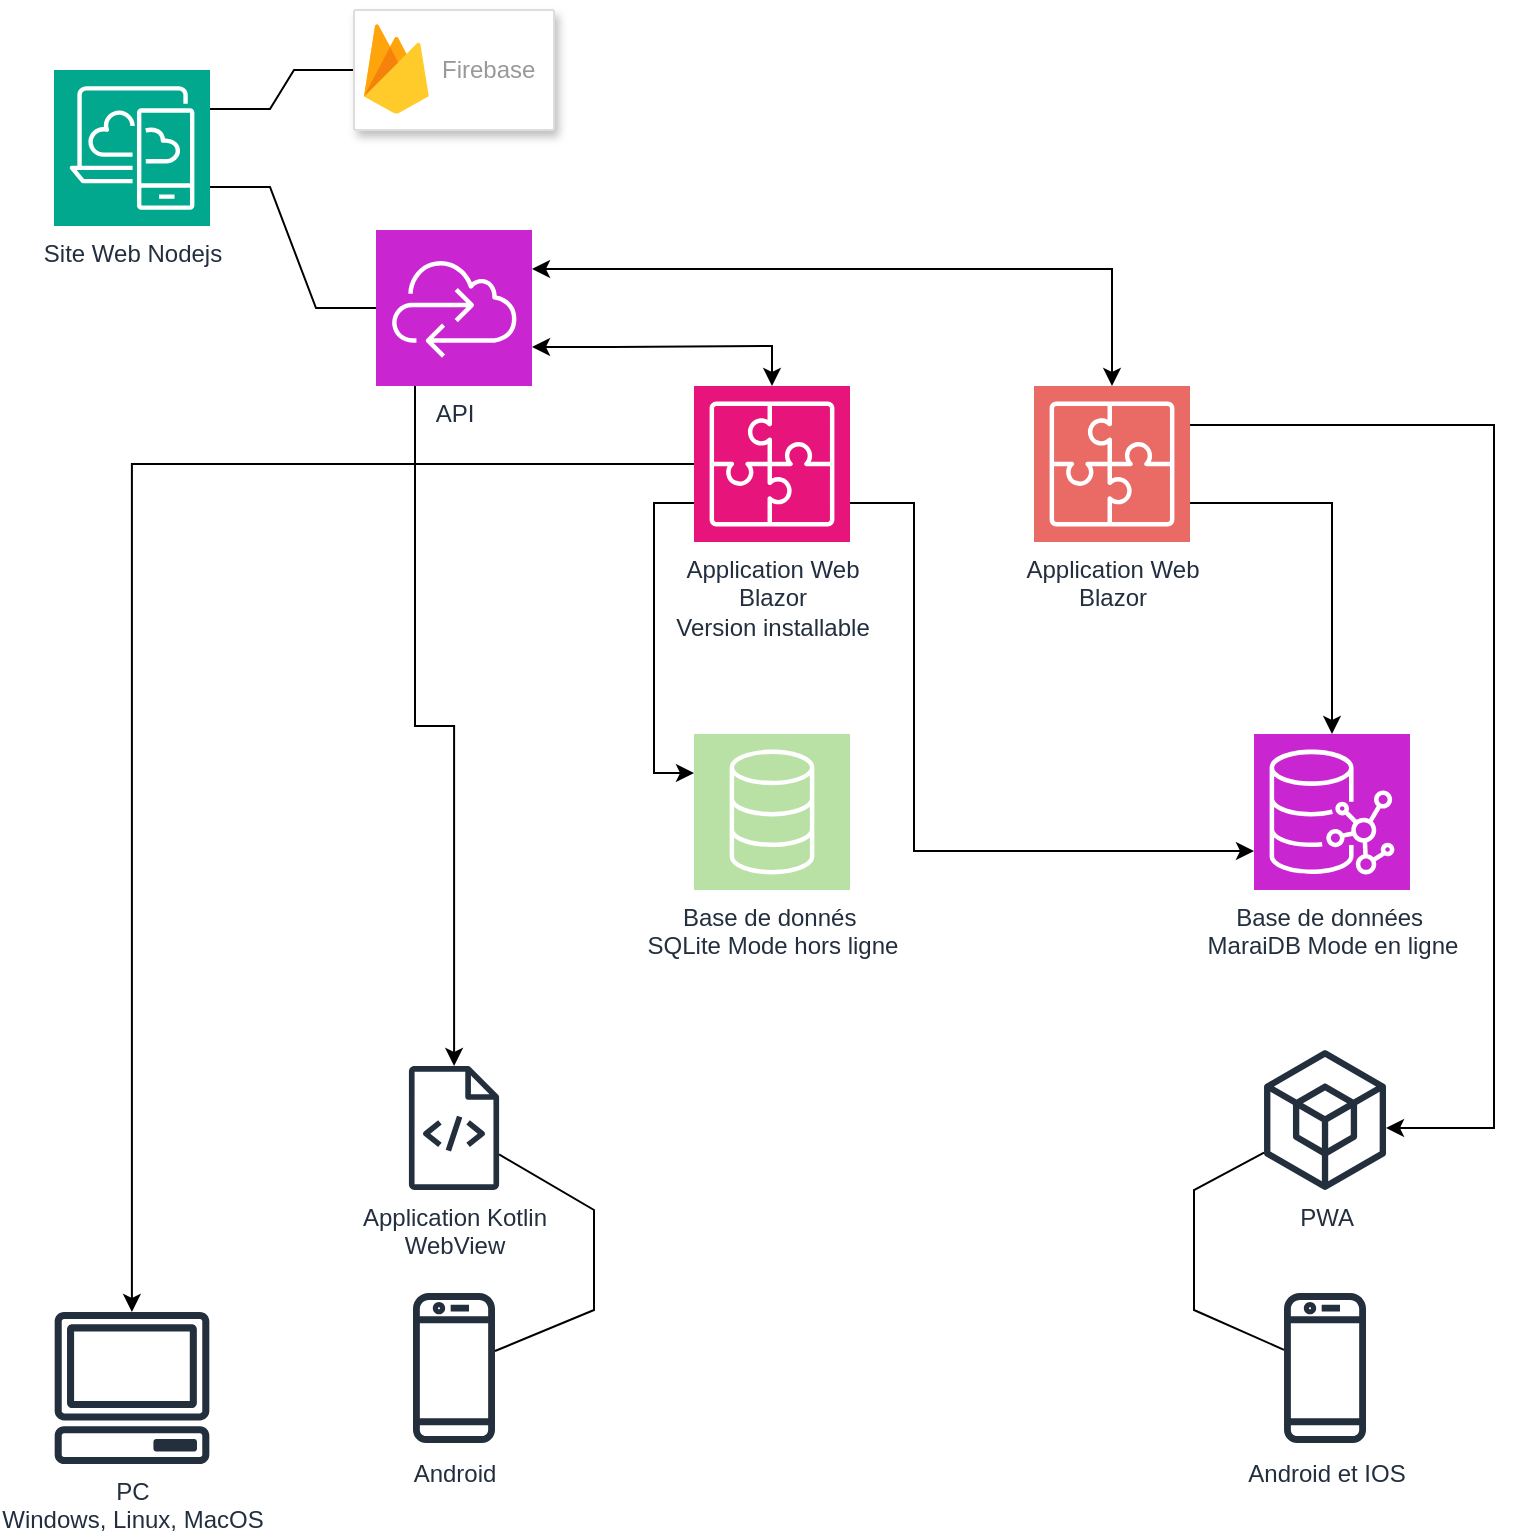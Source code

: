 <mxfile version="24.7.14">
  <diagram name="Page-1" id="1VwgqNChuWMemx6qFAxK">
    <mxGraphModel dx="1434" dy="774" grid="1" gridSize="10" guides="1" tooltips="1" connect="1" arrows="1" fold="1" page="1" pageScale="1" pageWidth="827" pageHeight="1169" math="0" shadow="0">
      <root>
        <mxCell id="0" />
        <mxCell id="1" parent="0" />
        <mxCell id="gbquePx31MklGb_rPzh0-11" style="rounded=0;orthogonalLoop=1;jettySize=auto;html=1;exitX=1;exitY=0.25;exitDx=0;exitDy=0;exitPerimeter=0;entryX=0;entryY=0.5;entryDx=0;entryDy=0;edgeStyle=entityRelationEdgeStyle;startArrow=none;startFill=0;endArrow=none;endFill=0;" edge="1" parent="1" source="gbquePx31MklGb_rPzh0-1" target="gbquePx31MklGb_rPzh0-8">
          <mxGeometry relative="1" as="geometry" />
        </mxCell>
        <mxCell id="gbquePx31MklGb_rPzh0-1" value="Site Web Nodejs" style="sketch=0;points=[[0,0,0],[0.25,0,0],[0.5,0,0],[0.75,0,0],[1,0,0],[0,1,0],[0.25,1,0],[0.5,1,0],[0.75,1,0],[1,1,0],[0,0.25,0],[0,0.5,0],[0,0.75,0],[1,0.25,0],[1,0.5,0],[1,0.75,0]];outlineConnect=0;fontColor=#232F3E;fillColor=#01A88D;strokeColor=#ffffff;dashed=0;verticalLabelPosition=bottom;verticalAlign=top;align=center;html=1;fontSize=12;fontStyle=0;aspect=fixed;shape=mxgraph.aws4.resourceIcon;resIcon=mxgraph.aws4.desktop_and_app_streaming;" vertex="1" parent="1">
          <mxGeometry x="40" y="80" width="78" height="78" as="geometry" />
        </mxCell>
        <mxCell id="gbquePx31MklGb_rPzh0-37" style="rounded=0;orthogonalLoop=1;jettySize=auto;html=1;exitX=0.25;exitY=1;exitDx=0;exitDy=0;exitPerimeter=0;edgeStyle=orthogonalEdgeStyle;" edge="1" parent="1" source="gbquePx31MklGb_rPzh0-7" target="gbquePx31MklGb_rPzh0-31">
          <mxGeometry relative="1" as="geometry" />
        </mxCell>
        <mxCell id="gbquePx31MklGb_rPzh0-7" value="&lt;div&gt;API&lt;/div&gt;&lt;div&gt;&lt;br&gt;&lt;/div&gt;" style="sketch=0;points=[[0,0,0],[0.25,0,0],[0.5,0,0],[0.75,0,0],[1,0,0],[0,1,0],[0.25,1,0],[0.5,1,0],[0.75,1,0],[1,1,0],[0,0.25,0],[0,0.5,0],[0,0.75,0],[1,0.25,0],[1,0.5,0],[1,0.75,0]];outlineConnect=0;fontColor=#232F3E;fillColor=#C925D1;strokeColor=#ffffff;dashed=0;verticalLabelPosition=bottom;verticalAlign=top;align=center;html=1;fontSize=12;fontStyle=0;aspect=fixed;shape=mxgraph.aws4.resourceIcon;resIcon=mxgraph.aws4.cloud_control_api;" vertex="1" parent="1">
          <mxGeometry x="201" y="160" width="78" height="78" as="geometry" />
        </mxCell>
        <mxCell id="gbquePx31MklGb_rPzh0-8" value="" style="strokeColor=#dddddd;shadow=1;strokeWidth=1;rounded=1;absoluteArcSize=1;arcSize=2;" vertex="1" parent="1">
          <mxGeometry x="190" y="50" width="100" height="60" as="geometry" />
        </mxCell>
        <mxCell id="gbquePx31MklGb_rPzh0-9" value="Firebase" style="sketch=0;dashed=0;connectable=0;html=1;fillColor=#5184F3;strokeColor=none;shape=mxgraph.gcp2.firebase;part=1;labelPosition=right;verticalLabelPosition=middle;align=left;verticalAlign=middle;spacingLeft=5;fontColor=#999999;fontSize=12;" vertex="1" parent="gbquePx31MklGb_rPzh0-8">
          <mxGeometry width="32.4" height="45" relative="1" as="geometry">
            <mxPoint x="5" y="7" as="offset" />
          </mxGeometry>
        </mxCell>
        <mxCell id="gbquePx31MklGb_rPzh0-10" style="edgeStyle=entityRelationEdgeStyle;rounded=0;orthogonalLoop=1;jettySize=auto;html=1;exitX=1;exitY=0.75;exitDx=0;exitDy=0;exitPerimeter=0;entryX=0;entryY=0.5;entryDx=0;entryDy=0;entryPerimeter=0;endArrow=none;endFill=0;" edge="1" parent="1" source="gbquePx31MklGb_rPzh0-1" target="gbquePx31MklGb_rPzh0-7">
          <mxGeometry relative="1" as="geometry" />
        </mxCell>
        <mxCell id="gbquePx31MklGb_rPzh0-38" style="edgeStyle=orthogonalEdgeStyle;rounded=0;orthogonalLoop=1;jettySize=auto;html=1;exitX=0;exitY=0.5;exitDx=0;exitDy=0;exitPerimeter=0;" edge="1" parent="1" source="gbquePx31MklGb_rPzh0-18" target="gbquePx31MklGb_rPzh0-34">
          <mxGeometry relative="1" as="geometry" />
        </mxCell>
        <mxCell id="gbquePx31MklGb_rPzh0-18" value="&lt;div&gt;Application Web&lt;/div&gt;&lt;div&gt;Blazor&lt;br&gt;&lt;/div&gt;&lt;div&gt;Version installable&lt;br&gt; &lt;/div&gt;" style="sketch=0;points=[[0,0,0],[0.25,0,0],[0.5,0,0],[0.75,0,0],[1,0,0],[0,1,0],[0.25,1,0],[0.5,1,0],[0.75,1,0],[1,1,0],[0,0.25,0],[0,0.5,0],[0,0.75,0],[1,0.25,0],[1,0.5,0],[1,0.75,0]];outlineConnect=0;fontColor=#232F3E;fillColor=#E7157B;strokeColor=#ffffff;dashed=0;verticalLabelPosition=bottom;verticalAlign=top;align=center;html=1;fontSize=12;fontStyle=0;aspect=fixed;shape=mxgraph.aws4.resourceIcon;resIcon=mxgraph.aws4.application_integration;" vertex="1" parent="1">
          <mxGeometry x="360" y="238" width="78" height="78" as="geometry" />
        </mxCell>
        <mxCell id="gbquePx31MklGb_rPzh0-35" style="edgeStyle=orthogonalEdgeStyle;rounded=0;orthogonalLoop=1;jettySize=auto;html=1;exitX=1;exitY=0.25;exitDx=0;exitDy=0;exitPerimeter=0;" edge="1" parent="1" source="gbquePx31MklGb_rPzh0-19" target="gbquePx31MklGb_rPzh0-29">
          <mxGeometry relative="1" as="geometry">
            <Array as="points">
              <mxPoint x="760" y="258" />
              <mxPoint x="760" y="609" />
            </Array>
          </mxGeometry>
        </mxCell>
        <mxCell id="gbquePx31MklGb_rPzh0-19" value="&lt;div&gt;Application Web&lt;/div&gt;&lt;div&gt;Blazor&lt;br&gt;&lt;/div&gt;" style="sketch=0;points=[[0,0,0],[0.25,0,0],[0.5,0,0],[0.75,0,0],[1,0,0],[0,1,0],[0.25,1,0],[0.5,1,0],[0.75,1,0],[1,1,0],[0,0.25,0],[0,0.5,0],[0,0.75,0],[1,0.25,0],[1,0.5,0],[1,0.75,0]];outlineConnect=0;fontColor=#232F3E;fillColor=#EA6B66;strokeColor=#ffffff;dashed=0;verticalLabelPosition=bottom;verticalAlign=top;align=center;html=1;fontSize=12;fontStyle=0;aspect=fixed;shape=mxgraph.aws4.resourceIcon;resIcon=mxgraph.aws4.application_integration;" vertex="1" parent="1">
          <mxGeometry x="530" y="238" width="78" height="78" as="geometry" />
        </mxCell>
        <mxCell id="gbquePx31MklGb_rPzh0-20" style="edgeStyle=orthogonalEdgeStyle;rounded=0;orthogonalLoop=1;jettySize=auto;html=1;exitX=1;exitY=0.75;exitDx=0;exitDy=0;exitPerimeter=0;entryX=0.5;entryY=0;entryDx=0;entryDy=0;entryPerimeter=0;endArrow=classic;endFill=1;startArrow=classic;startFill=1;" edge="1" parent="1" source="gbquePx31MklGb_rPzh0-7" target="gbquePx31MklGb_rPzh0-18">
          <mxGeometry relative="1" as="geometry" />
        </mxCell>
        <mxCell id="gbquePx31MklGb_rPzh0-21" style="edgeStyle=orthogonalEdgeStyle;rounded=0;orthogonalLoop=1;jettySize=auto;html=1;exitX=1;exitY=0.25;exitDx=0;exitDy=0;exitPerimeter=0;entryX=0.5;entryY=0;entryDx=0;entryDy=0;entryPerimeter=0;startArrow=classic;startFill=1;" edge="1" parent="1" source="gbquePx31MklGb_rPzh0-7" target="gbquePx31MklGb_rPzh0-19">
          <mxGeometry relative="1" as="geometry" />
        </mxCell>
        <mxCell id="gbquePx31MklGb_rPzh0-22" value="&lt;div&gt;Base de données&amp;nbsp;&lt;/div&gt;&lt;div&gt;MaraiDB Mode en ligne&lt;br&gt;&lt;/div&gt;&lt;div&gt;&lt;br&gt;&lt;/div&gt;" style="sketch=0;points=[[0,0,0],[0.25,0,0],[0.5,0,0],[0.75,0,0],[1,0,0],[0,1,0],[0.25,1,0],[0.5,1,0],[0.75,1,0],[1,1,0],[0,0.25,0],[0,0.5,0],[0,0.75,0],[1,0.25,0],[1,0.5,0],[1,0.75,0]];outlineConnect=0;fontColor=#232F3E;fillColor=#C925D1;strokeColor=#ffffff;dashed=0;verticalLabelPosition=bottom;verticalAlign=top;align=center;html=1;fontSize=12;fontStyle=0;aspect=fixed;shape=mxgraph.aws4.resourceIcon;resIcon=mxgraph.aws4.neptune;" vertex="1" parent="1">
          <mxGeometry x="640" y="412" width="78" height="78" as="geometry" />
        </mxCell>
        <mxCell id="gbquePx31MklGb_rPzh0-23" value="&lt;div&gt;Base de donnés&amp;nbsp;&lt;/div&gt;&lt;div&gt;SQLite Mode hors ligne&lt;br&gt;&lt;/div&gt;&lt;div&gt;&lt;br&gt;&lt;/div&gt;" style="sketch=0;points=[[0,0,0],[0.25,0,0],[0.5,0,0],[0.75,0,0],[1,0,0],[0,1,0],[0.25,1,0],[0.5,1,0],[0.75,1,0],[1,1,0],[0,0.25,0],[0,0.5,0],[0,0.75,0],[1,0.25,0],[1,0.5,0],[1,0.75,0]];outlineConnect=0;fontColor=#232F3E;fillColor=#B9E0A5;strokeColor=#ffffff;dashed=0;verticalLabelPosition=bottom;verticalAlign=top;align=center;html=1;fontSize=12;fontStyle=0;aspect=fixed;shape=mxgraph.aws4.resourceIcon;resIcon=mxgraph.aws4.database;" vertex="1" parent="1">
          <mxGeometry x="360" y="412" width="78" height="78" as="geometry" />
        </mxCell>
        <mxCell id="gbquePx31MklGb_rPzh0-24" style="edgeStyle=orthogonalEdgeStyle;rounded=0;orthogonalLoop=1;jettySize=auto;html=1;exitX=0;exitY=0.75;exitDx=0;exitDy=0;exitPerimeter=0;entryX=0;entryY=0.25;entryDx=0;entryDy=0;entryPerimeter=0;" edge="1" parent="1" source="gbquePx31MklGb_rPzh0-18" target="gbquePx31MklGb_rPzh0-23">
          <mxGeometry relative="1" as="geometry" />
        </mxCell>
        <mxCell id="gbquePx31MklGb_rPzh0-25" style="edgeStyle=orthogonalEdgeStyle;rounded=0;orthogonalLoop=1;jettySize=auto;html=1;exitX=1;exitY=0.75;exitDx=0;exitDy=0;exitPerimeter=0;entryX=0;entryY=0.75;entryDx=0;entryDy=0;entryPerimeter=0;" edge="1" parent="1" source="gbquePx31MklGb_rPzh0-18" target="gbquePx31MklGb_rPzh0-22">
          <mxGeometry relative="1" as="geometry">
            <Array as="points">
              <mxPoint x="470" y="297" />
              <mxPoint x="470" y="471" />
            </Array>
          </mxGeometry>
        </mxCell>
        <mxCell id="gbquePx31MklGb_rPzh0-26" style="edgeStyle=orthogonalEdgeStyle;rounded=0;orthogonalLoop=1;jettySize=auto;html=1;exitX=1;exitY=0.75;exitDx=0;exitDy=0;exitPerimeter=0;entryX=0.5;entryY=0;entryDx=0;entryDy=0;entryPerimeter=0;" edge="1" parent="1" source="gbquePx31MklGb_rPzh0-19" target="gbquePx31MklGb_rPzh0-22">
          <mxGeometry relative="1" as="geometry" />
        </mxCell>
        <mxCell id="gbquePx31MklGb_rPzh0-28" value="Android et IOS" style="sketch=0;outlineConnect=0;fontColor=#232F3E;gradientColor=none;fillColor=#232F3D;strokeColor=none;dashed=0;verticalLabelPosition=bottom;verticalAlign=top;align=center;html=1;fontSize=12;fontStyle=0;aspect=fixed;pointerEvents=1;shape=mxgraph.aws4.mobile_client;" vertex="1" parent="1">
          <mxGeometry x="655.01" y="690" width="41" height="78" as="geometry" />
        </mxCell>
        <mxCell id="gbquePx31MklGb_rPzh0-29" value="PWA" style="sketch=0;outlineConnect=0;fontColor=#232F3E;gradientColor=none;fillColor=#232F3D;strokeColor=none;dashed=0;verticalLabelPosition=bottom;verticalAlign=top;align=center;html=1;fontSize=12;fontStyle=0;aspect=fixed;pointerEvents=1;shape=mxgraph.aws4.external_sdk;" vertex="1" parent="1">
          <mxGeometry x="645" y="570" width="61.03" height="70" as="geometry" />
        </mxCell>
        <mxCell id="gbquePx31MklGb_rPzh0-31" value="&lt;div&gt;Application Kotlin&lt;/div&gt;&lt;div&gt;WebView&lt;/div&gt;&lt;div&gt;&lt;br&gt;&lt;/div&gt;" style="sketch=0;outlineConnect=0;fontColor=#232F3E;gradientColor=none;fillColor=#232F3D;strokeColor=none;dashed=0;verticalLabelPosition=bottom;verticalAlign=top;align=center;html=1;fontSize=12;fontStyle=0;aspect=fixed;pointerEvents=1;shape=mxgraph.aws4.source_code;" vertex="1" parent="1">
          <mxGeometry x="217.35" y="578" width="45.31" height="62" as="geometry" />
        </mxCell>
        <mxCell id="gbquePx31MklGb_rPzh0-33" value="Android" style="sketch=0;outlineConnect=0;fontColor=#232F3E;gradientColor=none;fillColor=#232F3D;strokeColor=none;dashed=0;verticalLabelPosition=bottom;verticalAlign=top;align=center;html=1;fontSize=12;fontStyle=0;aspect=fixed;pointerEvents=1;shape=mxgraph.aws4.mobile_client;" vertex="1" parent="1">
          <mxGeometry x="219.5" y="690" width="41" height="78" as="geometry" />
        </mxCell>
        <mxCell id="gbquePx31MklGb_rPzh0-34" value="&lt;div&gt;PC&lt;/div&gt;&lt;div&gt;Windows, Linux, MacOS&lt;br&gt;&lt;/div&gt;" style="sketch=0;outlineConnect=0;fontColor=#232F3E;gradientColor=none;fillColor=#232F3D;strokeColor=none;dashed=0;verticalLabelPosition=bottom;verticalAlign=top;align=center;html=1;fontSize=12;fontStyle=0;aspect=fixed;pointerEvents=1;shape=mxgraph.aws4.client;" vertex="1" parent="1">
          <mxGeometry x="40" y="701" width="78" height="76" as="geometry" />
        </mxCell>
        <mxCell id="gbquePx31MklGb_rPzh0-39" value="" style="endArrow=none;html=1;rounded=0;" edge="1" parent="1" source="gbquePx31MklGb_rPzh0-28" target="gbquePx31MklGb_rPzh0-29">
          <mxGeometry width="50" height="50" relative="1" as="geometry">
            <mxPoint x="300" y="940" as="sourcePoint" />
            <mxPoint x="350" y="890" as="targetPoint" />
            <Array as="points">
              <mxPoint x="610" y="700" />
              <mxPoint x="610" y="640" />
            </Array>
          </mxGeometry>
        </mxCell>
        <mxCell id="gbquePx31MklGb_rPzh0-42" value="" style="endArrow=none;html=1;rounded=0;" edge="1" parent="1" source="gbquePx31MklGb_rPzh0-33" target="gbquePx31MklGb_rPzh0-31">
          <mxGeometry width="50" height="50" relative="1" as="geometry">
            <mxPoint x="240" y="880" as="sourcePoint" />
            <mxPoint x="290" y="830" as="targetPoint" />
            <Array as="points">
              <mxPoint x="310" y="700" />
              <mxPoint x="310" y="650" />
            </Array>
          </mxGeometry>
        </mxCell>
      </root>
    </mxGraphModel>
  </diagram>
</mxfile>

